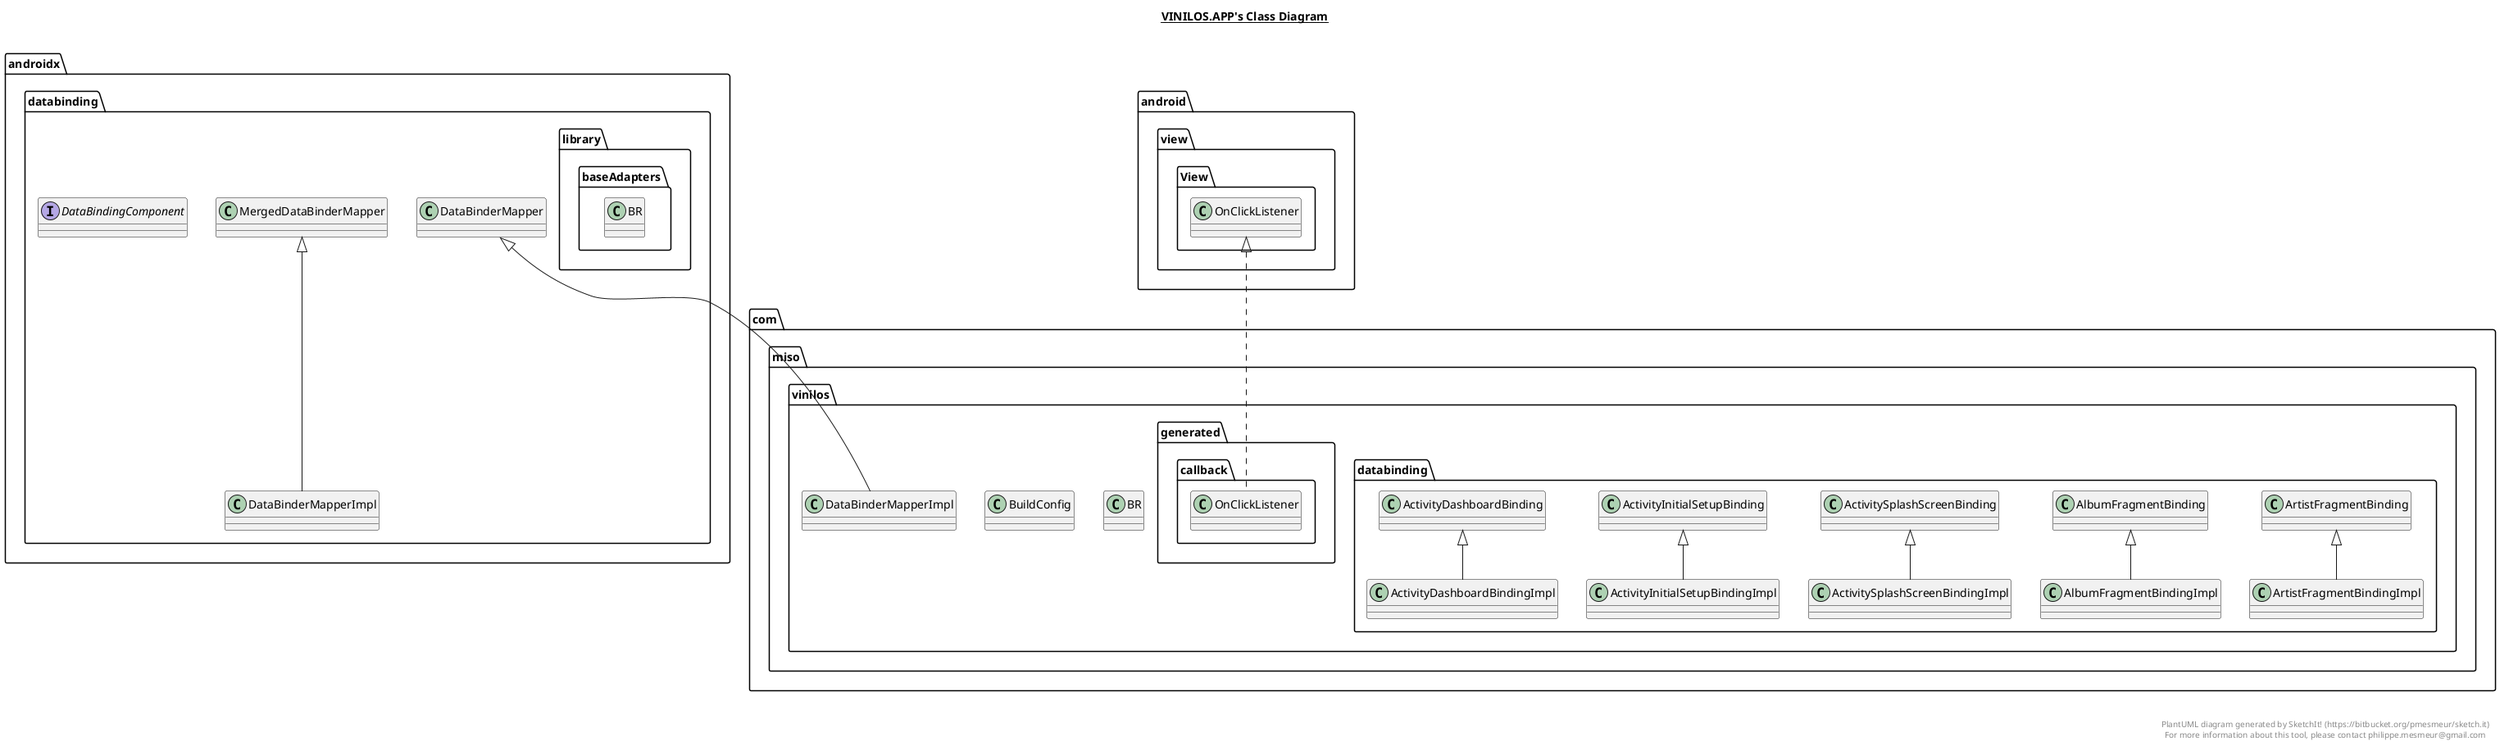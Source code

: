 @startuml

title __VINILOS.APP's Class Diagram__\n

  namespace androidx.databinding {
    class androidx.databinding.DataBinderMapperImpl {
    }
  }
  

  namespace androidx.databinding {
    interface androidx.databinding.DataBindingComponent {
    }
  }
  

  namespace androidx.databinding {
    namespace library.baseAdapters {
      class androidx.databinding.library.baseAdapters.BR {
      }
    }
  }
  

  namespace com.miso.vinilos {
    class com.miso.vinilos.BR {
    }
  }
  

  namespace com.miso.vinilos {
    class com.miso.vinilos.BuildConfig {
    }
  }
  

  namespace com.miso.vinilos {
    class com.miso.vinilos.DataBinderMapperImpl {
    }
  }
  

  namespace com.miso.vinilos {
    namespace databinding {
      class com.miso.vinilos.databinding.ActivityDashboardBindingImpl {
      }
    }
  }
  

  namespace com.miso.vinilos {
    namespace databinding {
      class com.miso.vinilos.databinding.ActivityInitialSetupBindingImpl {
      }
    }
  }
  

  namespace com.miso.vinilos {
    namespace databinding {
      class com.miso.vinilos.databinding.ActivitySplashScreenBindingImpl {
      }
    }
  }
  

  namespace com.miso.vinilos {
    namespace databinding {
      class com.miso.vinilos.databinding.AlbumFragmentBindingImpl {
      }
    }
  }
  

  namespace com.miso.vinilos {
    namespace databinding {
      class com.miso.vinilos.databinding.ArtistFragmentBindingImpl {
      }
    }
  }
  

  namespace com.miso.vinilos {
    namespace generated.callback {
      class com.miso.vinilos.generated.callback.OnClickListener {
      }
    }
  }
  

  androidx.databinding.DataBinderMapperImpl -up-|> androidx.databinding.MergedDataBinderMapper
  com.miso.vinilos.DataBinderMapperImpl -up-|> androidx.databinding.DataBinderMapper
  com.miso.vinilos.databinding.ActivityDashboardBindingImpl -up-|> com.miso.vinilos.databinding.ActivityDashboardBinding
  com.miso.vinilos.databinding.ActivityInitialSetupBindingImpl .up.|> com.miso.vinilos.generated.callback.OnClickListener.Listener
  com.miso.vinilos.databinding.ActivityInitialSetupBindingImpl -up-|> com.miso.vinilos.databinding.ActivityInitialSetupBinding
  com.miso.vinilos.databinding.ActivitySplashScreenBindingImpl -up-|> com.miso.vinilos.databinding.ActivitySplashScreenBinding
  com.miso.vinilos.databinding.AlbumFragmentBindingImpl -up-|> com.miso.vinilos.databinding.AlbumFragmentBinding
  com.miso.vinilos.databinding.ArtistFragmentBindingImpl -up-|> com.miso.vinilos.databinding.ArtistFragmentBinding
  com.miso.vinilos.generated.callback.OnClickListener .up.|> android.view.View.OnClickListener
  com.miso.vinilos.generated.callback.OnClickListener o-- com.miso.vinilos.generated.callback.OnClickListener.Listener : mListener


right footer


PlantUML diagram generated by SketchIt! (https://bitbucket.org/pmesmeur/sketch.it)
For more information about this tool, please contact philippe.mesmeur@gmail.com
endfooter

@enduml
